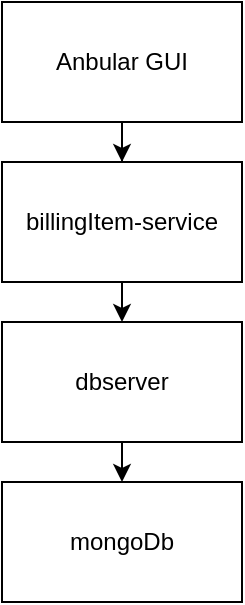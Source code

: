 <mxfile version="12.4.8" type="device"><diagram name="Page-1" id="9f46799a-70d6-7492-0946-bef42562c5a5"><mxGraphModel dx="1662" dy="762" grid="1" gridSize="10" guides="1" tooltips="1" connect="1" arrows="1" fold="1" page="1" pageScale="1" pageWidth="1100" pageHeight="850" background="#ffffff" math="0" shadow="0"><root><mxCell id="0"/><mxCell id="1" parent="0"/><mxCell id="lT7F54FBROny_greXcc4-1" value="mongoDb" style="rounded=0;whiteSpace=wrap;html=1;" vertex="1" parent="1"><mxGeometry x="150" y="440" width="120" height="60" as="geometry"/></mxCell><mxCell id="lT7F54FBROny_greXcc4-6" style="edgeStyle=orthogonalEdgeStyle;rounded=0;orthogonalLoop=1;jettySize=auto;html=1;exitX=0.5;exitY=1;exitDx=0;exitDy=0;entryX=0.5;entryY=0;entryDx=0;entryDy=0;" edge="1" parent="1" source="lT7F54FBROny_greXcc4-2" target="lT7F54FBROny_greXcc4-3"><mxGeometry relative="1" as="geometry"/></mxCell><mxCell id="lT7F54FBROny_greXcc4-2" value="billingItem-service" style="rounded=0;whiteSpace=wrap;html=1;" vertex="1" parent="1"><mxGeometry x="150" y="280" width="120" height="60" as="geometry"/></mxCell><mxCell id="lT7F54FBROny_greXcc4-7" style="edgeStyle=orthogonalEdgeStyle;rounded=0;orthogonalLoop=1;jettySize=auto;html=1;exitX=0.5;exitY=1;exitDx=0;exitDy=0;entryX=0.5;entryY=0;entryDx=0;entryDy=0;" edge="1" parent="1" source="lT7F54FBROny_greXcc4-3" target="lT7F54FBROny_greXcc4-1"><mxGeometry relative="1" as="geometry"/></mxCell><mxCell id="lT7F54FBROny_greXcc4-3" value="dbserver" style="rounded=0;whiteSpace=wrap;html=1;" vertex="1" parent="1"><mxGeometry x="150" y="360" width="120" height="60" as="geometry"/></mxCell><mxCell id="lT7F54FBROny_greXcc4-5" style="edgeStyle=orthogonalEdgeStyle;rounded=0;orthogonalLoop=1;jettySize=auto;html=1;exitX=0.5;exitY=1;exitDx=0;exitDy=0;" edge="1" parent="1" source="lT7F54FBROny_greXcc4-4" target="lT7F54FBROny_greXcc4-2"><mxGeometry relative="1" as="geometry"/></mxCell><mxCell id="lT7F54FBROny_greXcc4-4" value="Anbular GUI" style="rounded=0;whiteSpace=wrap;html=1;" vertex="1" parent="1"><mxGeometry x="150" y="200" width="120" height="60" as="geometry"/></mxCell></root></mxGraphModel></diagram></mxfile>